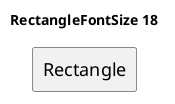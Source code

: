 @startuml
'!include ../../../plantuml-styles/plantuml-ae-skinparam-ex.iuml

skinparam RectangleFontSize 18

title RectangleFontSize 18

rectangle Rectangle 
@enduml